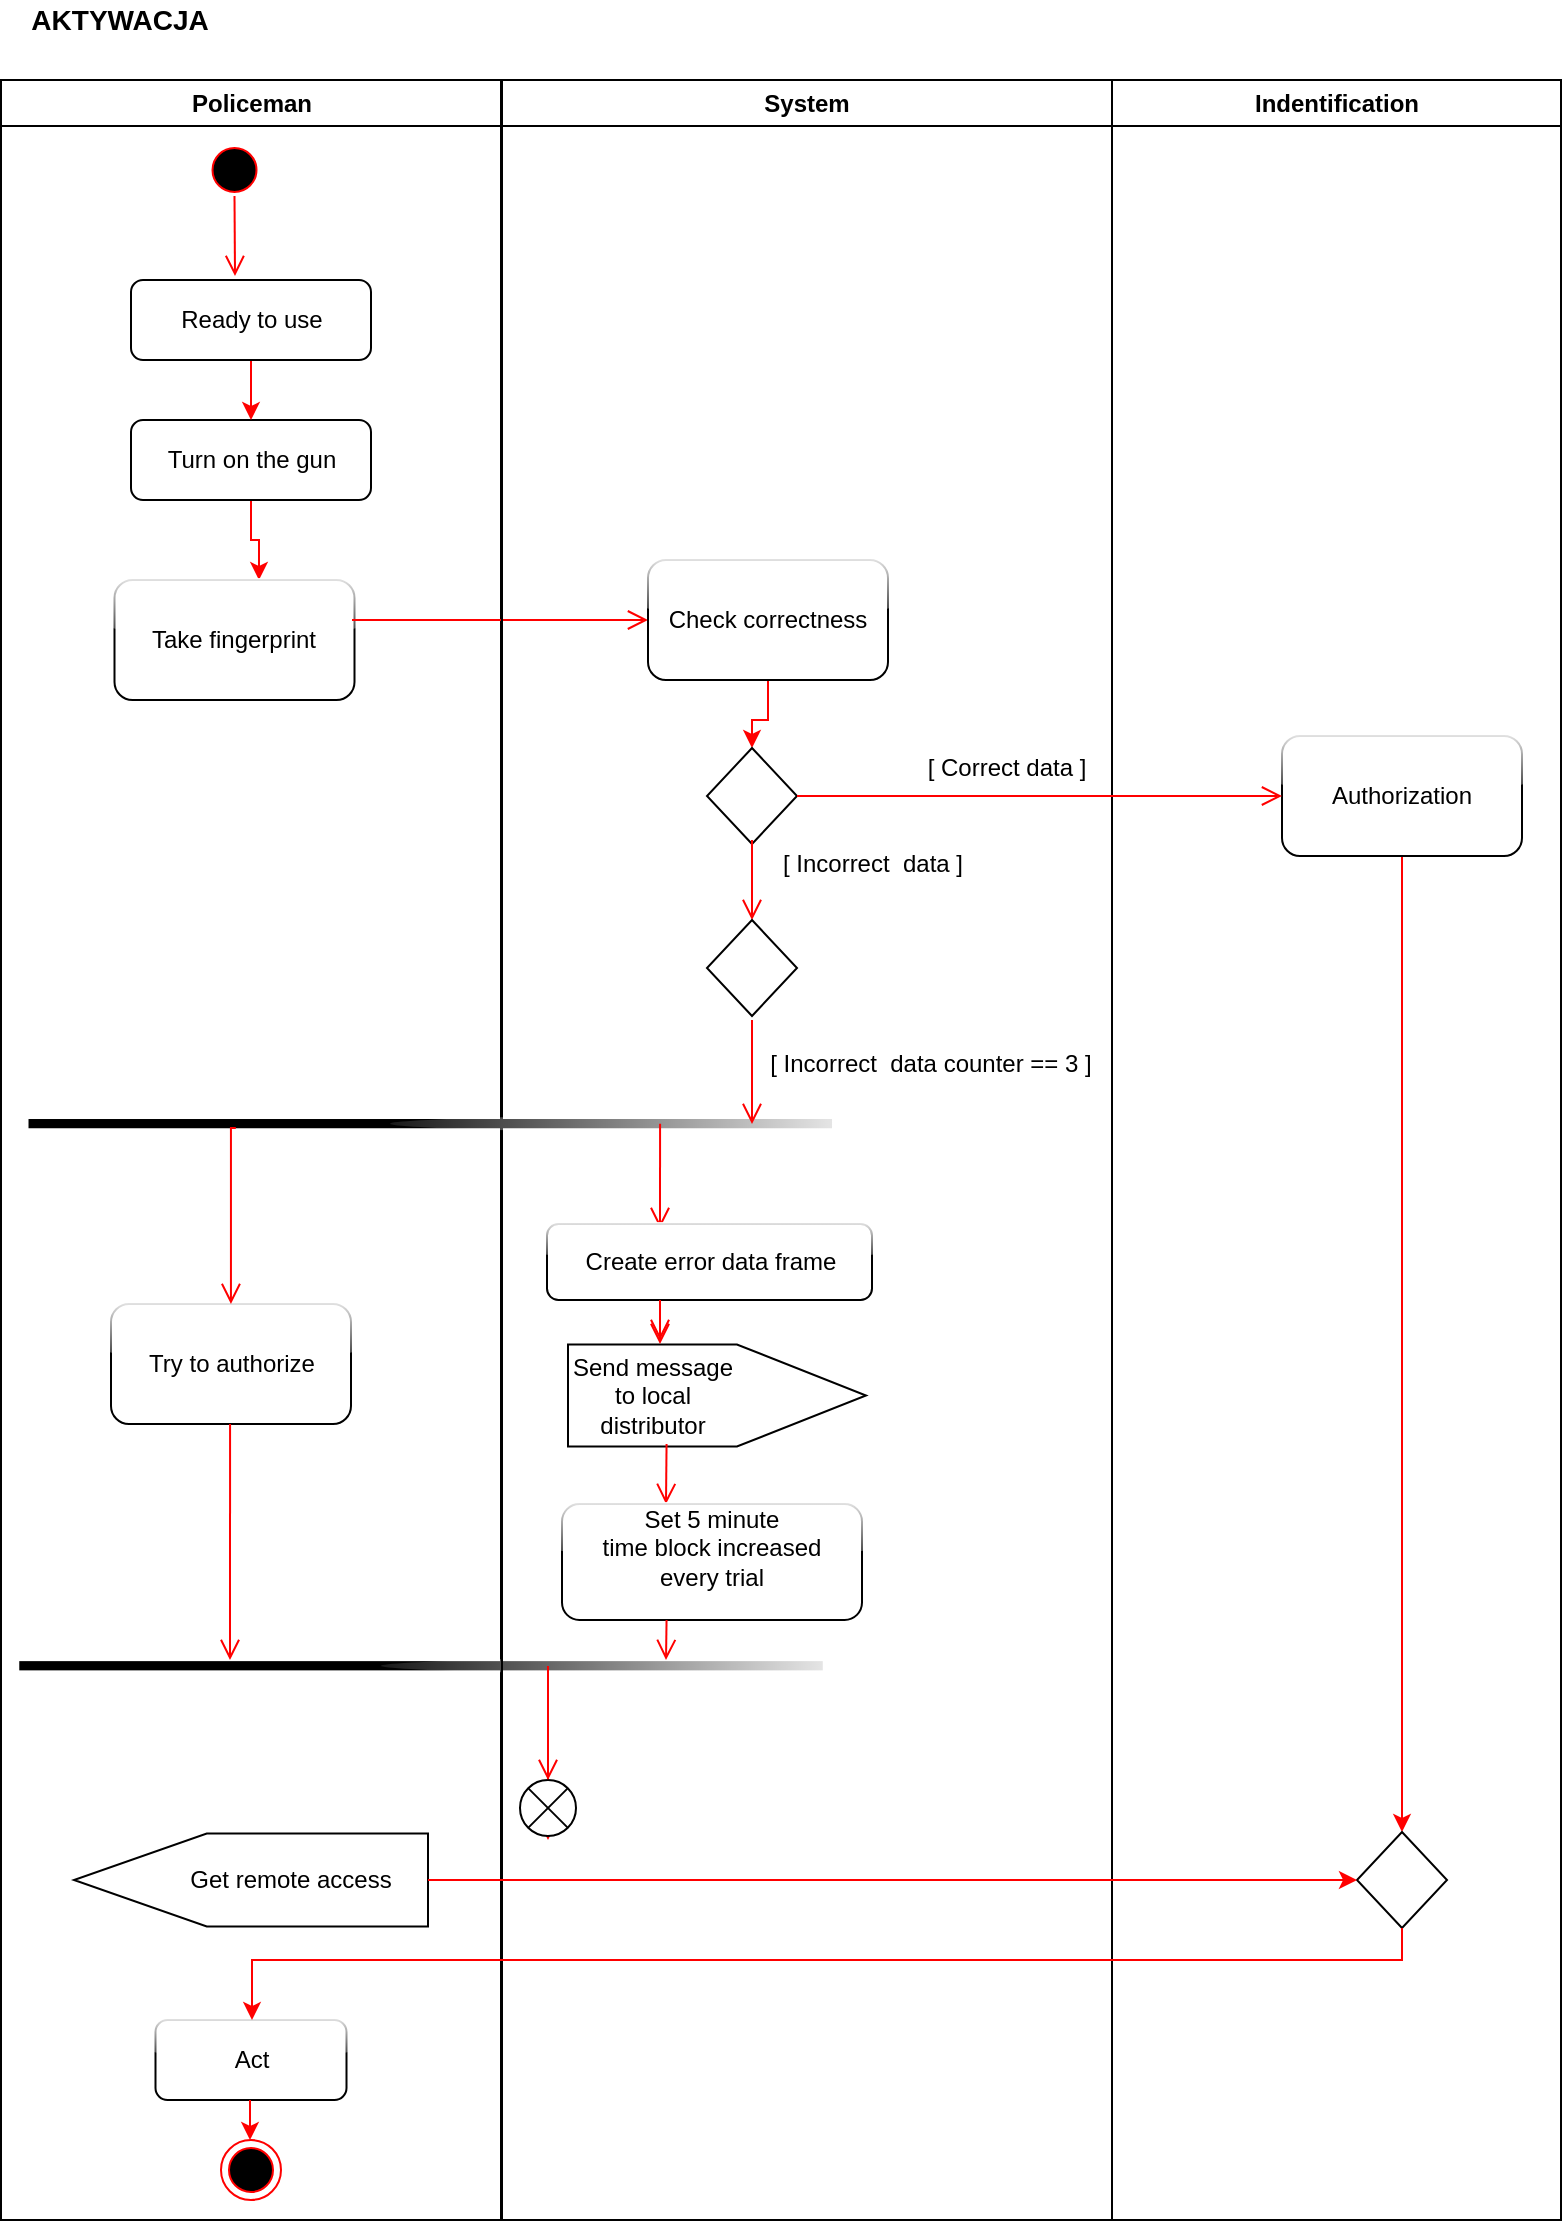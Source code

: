 <mxfile version="13.10.9" type="github">
  <diagram name="Page-1" id="e7e014a7-5840-1c2e-5031-d8a46d1fe8dd">
    <mxGraphModel dx="868" dy="451" grid="1" gridSize="10" guides="1" tooltips="1" connect="1" arrows="1" fold="1" page="1" pageScale="1" pageWidth="827" pageHeight="1169" background="#ffffff" math="0" shadow="0">
      <root>
        <mxCell id="0" />
        <mxCell id="1" parent="0" />
        <mxCell id="2" value="Policeman" style="swimlane;whiteSpace=wrap;" parent="1" vertex="1">
          <mxGeometry x="30.5" y="70" width="250" height="1070" as="geometry" />
        </mxCell>
        <mxCell id="5" value="" style="ellipse;shape=startState;fillColor=#000000;strokeColor=#ff0000;" parent="2" vertex="1">
          <mxGeometry x="101.75" y="30" width="30" height="30" as="geometry" />
        </mxCell>
        <mxCell id="cpGcoPR04KhHqJ3YVmdl-38" style="edgeStyle=orthogonalEdgeStyle;rounded=0;orthogonalLoop=1;jettySize=auto;html=1;entryX=0.602;entryY=0;entryDx=0;entryDy=0;entryPerimeter=0;strokeColor=#FF0000;" edge="1" parent="2" source="nm8uezcnsHm4D2PlBoK7-41" target="nm8uezcnsHm4D2PlBoK7-46">
          <mxGeometry relative="1" as="geometry" />
        </mxCell>
        <mxCell id="nm8uezcnsHm4D2PlBoK7-41" value="Turn on the gun" style="rounded=1;whiteSpace=wrap;html=1;" parent="2" vertex="1">
          <mxGeometry x="65" y="170" width="120" height="40" as="geometry" />
        </mxCell>
        <mxCell id="nm8uezcnsHm4D2PlBoK7-46" value="Take fingerprint" style="rounded=1;whiteSpace=wrap;html=1;glass=1;" parent="2" vertex="1">
          <mxGeometry x="56.75" y="250" width="120" height="60" as="geometry" />
        </mxCell>
        <mxCell id="nm8uezcnsHm4D2PlBoK7-48" value="" style="edgeStyle=elbowEdgeStyle;elbow=horizontal;verticalAlign=bottom;endArrow=open;endSize=8;strokeColor=#FF0000;endFill=1;rounded=0;entryX=0;entryY=0.5;entryDx=0;entryDy=0;" parent="2" target="nm8uezcnsHm4D2PlBoK7-47" edge="1">
          <mxGeometry x="-4" y="83.5" as="geometry">
            <mxPoint x="275.5" y="241.5" as="targetPoint" />
            <mxPoint x="175.5" y="270" as="sourcePoint" />
            <Array as="points">
              <mxPoint x="280" y="270" />
            </Array>
          </mxGeometry>
        </mxCell>
        <mxCell id="nm8uezcnsHm4D2PlBoK7-86" value="Try to authorize" style="rounded=1;whiteSpace=wrap;html=1;glass=1;fillColor=#FFFFFF;" parent="2" vertex="1">
          <mxGeometry x="55" y="612" width="120" height="60" as="geometry" />
        </mxCell>
        <mxCell id="nm8uezcnsHm4D2PlBoK7-74" value="" style="html=1;points=[];perimeter=orthogonalPerimeter;strokeColor=none;glass=1;rotation=90;fillColor=#000000;" parent="2" vertex="1">
          <mxGeometry x="207.7" y="592" width="4.62" height="401.75" as="geometry" />
        </mxCell>
        <mxCell id="nm8uezcnsHm4D2PlBoK7-97" value="" style="edgeStyle=elbowEdgeStyle;elbow=horizontal;verticalAlign=bottom;endArrow=open;endSize=8;strokeColor=#FF0000;endFill=1;rounded=0;exitX=0.5;exitY=0.214;exitDx=0;exitDy=0;exitPerimeter=0;entryX=-0.122;entryY=0.738;entryDx=0;entryDy=0;entryPerimeter=0;" parent="2" target="nm8uezcnsHm4D2PlBoK7-74" edge="1">
          <mxGeometry x="-62" y="426.18" as="geometry">
            <mxPoint x="114.5" y="760" as="targetPoint" />
            <mxPoint x="114.53" y="671.995" as="sourcePoint" />
          </mxGeometry>
        </mxCell>
        <mxCell id="38" value="" style="ellipse;shape=endState;fillColor=#000000;strokeColor=#ff0000" parent="2" vertex="1">
          <mxGeometry x="110" y="1030" width="30" height="30" as="geometry" />
        </mxCell>
        <mxCell id="nm8uezcnsHm4D2PlBoK7-104" value="" style="shape=offPageConnector;whiteSpace=wrap;html=1;glass=1;fillColor=#FFFFFF;rotation=90;" parent="2" vertex="1">
          <mxGeometry x="101.75" y="811.5" width="46.5" height="177" as="geometry" />
        </mxCell>
        <mxCell id="nm8uezcnsHm4D2PlBoK7-105" value="Get remote access" style="text;html=1;strokeColor=none;fillColor=none;align=center;verticalAlign=middle;whiteSpace=wrap;rounded=0;glass=1;" parent="2" vertex="1">
          <mxGeometry x="77.82" y="890" width="134.5" height="20" as="geometry" />
        </mxCell>
        <mxCell id="nm8uezcnsHm4D2PlBoK7-110" value="Act" style="rounded=1;whiteSpace=wrap;html=1;glass=1;fillColor=#FFFFFF;" parent="2" vertex="1">
          <mxGeometry x="77.25" y="970" width="95.5" height="40" as="geometry" />
        </mxCell>
        <mxCell id="nm8uezcnsHm4D2PlBoK7-111" value="" style="endArrow=classic;html=1;strokeColor=#FF0000;" parent="2" edge="1">
          <mxGeometry width="50" height="50" relative="1" as="geometry">
            <mxPoint x="124.5" y="1010" as="sourcePoint" />
            <mxPoint x="124.5" y="1030" as="targetPoint" />
          </mxGeometry>
        </mxCell>
        <mxCell id="cpGcoPR04KhHqJ3YVmdl-40" style="edgeStyle=orthogonalEdgeStyle;rounded=0;orthogonalLoop=1;jettySize=auto;html=1;strokeColor=#FF0000;" edge="1" parent="2" source="cpGcoPR04KhHqJ3YVmdl-39" target="nm8uezcnsHm4D2PlBoK7-41">
          <mxGeometry relative="1" as="geometry" />
        </mxCell>
        <mxCell id="cpGcoPR04KhHqJ3YVmdl-39" value="Ready to use" style="rounded=1;whiteSpace=wrap;html=1;" vertex="1" parent="2">
          <mxGeometry x="65" y="100" width="120" height="40" as="geometry" />
        </mxCell>
        <mxCell id="3" value="System" style="swimlane;whiteSpace=wrap" parent="1" vertex="1">
          <mxGeometry x="281" y="70" width="305" height="1070" as="geometry" />
        </mxCell>
        <mxCell id="nm8uezcnsHm4D2PlBoK7-114" style="edgeStyle=orthogonalEdgeStyle;rounded=0;orthogonalLoop=1;jettySize=auto;html=1;strokeColor=#FF0000;" parent="3" source="nm8uezcnsHm4D2PlBoK7-47" target="nm8uezcnsHm4D2PlBoK7-50" edge="1">
          <mxGeometry relative="1" as="geometry" />
        </mxCell>
        <mxCell id="nm8uezcnsHm4D2PlBoK7-47" value="Check correctness" style="rounded=1;whiteSpace=wrap;html=1;glass=1;" parent="3" vertex="1">
          <mxGeometry x="73" y="240" width="120" height="60" as="geometry" />
        </mxCell>
        <mxCell id="nm8uezcnsHm4D2PlBoK7-50" value="" style="rhombus;whiteSpace=wrap;html=1;glass=1;" parent="3" vertex="1">
          <mxGeometry x="102.5" y="334" width="45" height="48" as="geometry" />
        </mxCell>
        <mxCell id="nm8uezcnsHm4D2PlBoK7-53" value="" style="edgeStyle=elbowEdgeStyle;elbow=horizontal;verticalAlign=bottom;endArrow=open;endSize=8;strokeColor=#FF0000;endFill=1;rounded=0;entryX=0.5;entryY=0;entryDx=0;entryDy=0;" parent="3" target="nm8uezcnsHm4D2PlBoK7-70" edge="1">
          <mxGeometry x="-664.5" y="-54" as="geometry">
            <mxPoint x="125" y="400" as="targetPoint" />
            <mxPoint x="125" y="380" as="sourcePoint" />
          </mxGeometry>
        </mxCell>
        <mxCell id="nm8uezcnsHm4D2PlBoK7-54" value="[ Correct data ]" style="text;html=1;strokeColor=none;fillColor=none;align=center;verticalAlign=middle;whiteSpace=wrap;rounded=0;glass=1;" parent="3" vertex="1">
          <mxGeometry x="200" y="334" width="105" height="20" as="geometry" />
        </mxCell>
        <mxCell id="nm8uezcnsHm4D2PlBoK7-69" value="[ Incorrect&amp;nbsp; data ]" style="text;html=1;strokeColor=none;fillColor=none;align=center;verticalAlign=middle;whiteSpace=wrap;rounded=0;glass=1;" parent="3" vertex="1">
          <mxGeometry x="133" y="382" width="105" height="20" as="geometry" />
        </mxCell>
        <mxCell id="nm8uezcnsHm4D2PlBoK7-70" value="" style="rhombus;whiteSpace=wrap;html=1;glass=1;" parent="3" vertex="1">
          <mxGeometry x="102.5" y="420" width="45" height="48" as="geometry" />
        </mxCell>
        <mxCell id="nm8uezcnsHm4D2PlBoK7-71" value="" style="html=1;points=[];perimeter=orthogonalPerimeter;strokeColor=none;glass=1;rotation=90;fillColor=#000000;" parent="3" vertex="1">
          <mxGeometry x="-38.18" y="320.94" width="4.62" height="401.75" as="geometry" />
        </mxCell>
        <mxCell id="nm8uezcnsHm4D2PlBoK7-72" value="" style="edgeStyle=elbowEdgeStyle;elbow=horizontal;verticalAlign=bottom;endArrow=open;endSize=8;strokeColor=#FF0000;endFill=1;rounded=0;" parent="3" edge="1">
          <mxGeometry x="-1049" y="-80" as="geometry">
            <mxPoint x="125" y="522" as="targetPoint" />
            <mxPoint x="125" y="470" as="sourcePoint" />
          </mxGeometry>
        </mxCell>
        <mxCell id="nm8uezcnsHm4D2PlBoK7-75" value="" style="shape=offPageConnector;whiteSpace=wrap;html=1;glass=1;fillColor=#FFFFFF;rotation=-90;size=0.433;" parent="3" vertex="1">
          <mxGeometry x="82" y="583.25" width="51" height="149" as="geometry" />
        </mxCell>
        <mxCell id="nm8uezcnsHm4D2PlBoK7-76" value="[ Incorrect&amp;nbsp; data counter == 3 ]" style="text;html=1;strokeColor=none;fillColor=none;align=center;verticalAlign=middle;whiteSpace=wrap;rounded=0;glass=1;" parent="3" vertex="1">
          <mxGeometry x="129" y="482" width="171" height="20" as="geometry" />
        </mxCell>
        <mxCell id="nm8uezcnsHm4D2PlBoK7-81" value="" style="edgeStyle=elbowEdgeStyle;elbow=horizontal;verticalAlign=bottom;endArrow=open;endSize=8;strokeColor=#FF0000;endFill=1;rounded=0;exitX=0.5;exitY=0.214;exitDx=0;exitDy=0;exitPerimeter=0;entryX=0.348;entryY=0.053;entryDx=0;entryDy=0;entryPerimeter=0;" parent="3" source="nm8uezcnsHm4D2PlBoK7-71" target="nm8uezcnsHm4D2PlBoK7-84" edge="1">
          <mxGeometry x="183.5" y="404" as="geometry">
            <mxPoint x="79" y="562" as="targetPoint" />
            <mxPoint x="119" y="542" as="sourcePoint" />
          </mxGeometry>
        </mxCell>
        <mxCell id="nm8uezcnsHm4D2PlBoK7-83" value="" style="edgeStyle=elbowEdgeStyle;elbow=horizontal;verticalAlign=bottom;endArrow=open;endSize=8;strokeColor=#FF0000;endFill=1;rounded=0;" parent="3" edge="1">
          <mxGeometry x="-97.5" y="356.18" as="geometry">
            <mxPoint x="79" y="632" as="targetPoint" />
            <mxPoint x="79" y="592" as="sourcePoint" />
          </mxGeometry>
        </mxCell>
        <mxCell id="nm8uezcnsHm4D2PlBoK7-84" value="Create error data frame" style="rounded=1;whiteSpace=wrap;html=1;glass=1;fillColor=#FFFFFF;" parent="3" vertex="1">
          <mxGeometry x="22.5" y="572" width="162.5" height="38" as="geometry" />
        </mxCell>
        <mxCell id="nm8uezcnsHm4D2PlBoK7-85" value="Send message to local distributor" style="text;html=1;strokeColor=none;fillColor=none;align=center;verticalAlign=middle;whiteSpace=wrap;rounded=0;glass=1;" parent="3" vertex="1">
          <mxGeometry x="27.5" y="647.75" width="95" height="20" as="geometry" />
        </mxCell>
        <mxCell id="nm8uezcnsHm4D2PlBoK7-87" value="" style="edgeStyle=elbowEdgeStyle;elbow=horizontal;verticalAlign=bottom;endArrow=open;endSize=8;strokeColor=#FF0000;endFill=1;rounded=0;exitX=0.5;exitY=0.214;exitDx=0;exitDy=0;exitPerimeter=0;" parent="3" edge="1">
          <mxGeometry x="-94.25" y="436.18" as="geometry">
            <mxPoint x="82" y="712" as="targetPoint" />
            <mxPoint x="82.28" y="681.995" as="sourcePoint" />
          </mxGeometry>
        </mxCell>
        <mxCell id="nm8uezcnsHm4D2PlBoK7-94" value="&lt;div&gt;Set 5 minute&lt;/div&gt;&lt;div&gt;time block increased &lt;br&gt;&lt;/div&gt;&lt;div&gt;every trial&lt;br&gt;&lt;/div&gt;&lt;div&gt;&lt;br&gt;&lt;/div&gt;" style="rounded=1;whiteSpace=wrap;html=1;glass=1;fillColor=#FFFFFF;" parent="3" vertex="1">
          <mxGeometry x="30" y="712" width="150" height="58" as="geometry" />
        </mxCell>
        <mxCell id="nm8uezcnsHm4D2PlBoK7-98" value="" style="edgeStyle=elbowEdgeStyle;elbow=horizontal;verticalAlign=bottom;endArrow=open;endSize=8;strokeColor=#FF0000;endFill=1;rounded=0;exitX=0.5;exitY=0.214;exitDx=0;exitDy=0;exitPerimeter=0;" parent="3" edge="1">
          <mxGeometry x="-375.25" y="396.18" as="geometry">
            <mxPoint x="82" y="790" as="targetPoint" />
            <mxPoint x="82.28" y="769.995" as="sourcePoint" />
          </mxGeometry>
        </mxCell>
        <mxCell id="4" value="Indentification" style="swimlane;whiteSpace=wrap" parent="1" vertex="1">
          <mxGeometry x="586" y="70" width="224.5" height="1070" as="geometry" />
        </mxCell>
        <mxCell id="nm8uezcnsHm4D2PlBoK7-113" style="edgeStyle=orthogonalEdgeStyle;rounded=0;orthogonalLoop=1;jettySize=auto;html=1;strokeColor=#FF0000;" parent="4" source="nm8uezcnsHm4D2PlBoK7-52" target="nm8uezcnsHm4D2PlBoK7-106" edge="1">
          <mxGeometry relative="1" as="geometry" />
        </mxCell>
        <mxCell id="nm8uezcnsHm4D2PlBoK7-52" value="Authorization" style="rounded=1;whiteSpace=wrap;html=1;glass=1;" parent="4" vertex="1">
          <mxGeometry x="85" y="328" width="120" height="60" as="geometry" />
        </mxCell>
        <mxCell id="nm8uezcnsHm4D2PlBoK7-106" value="" style="rhombus;whiteSpace=wrap;html=1;glass=1;" parent="4" vertex="1">
          <mxGeometry x="122.5" y="876" width="45" height="48" as="geometry" />
        </mxCell>
        <mxCell id="nm8uezcnsHm4D2PlBoK7-44" value="&lt;b&gt;&lt;font style=&quot;font-size: 14px&quot;&gt;AKTYWACJA&lt;/font&gt;&lt;/b&gt;" style="text;html=1;strokeColor=none;fillColor=none;align=center;verticalAlign=middle;whiteSpace=wrap;rounded=0;glass=1;" parent="1" vertex="1">
          <mxGeometry x="70" y="30" width="40" height="20" as="geometry" />
        </mxCell>
        <mxCell id="nm8uezcnsHm4D2PlBoK7-51" value="" style="edgeStyle=elbowEdgeStyle;elbow=horizontal;verticalAlign=bottom;endArrow=open;endSize=8;strokeColor=#FF0000;endFill=1;rounded=0;entryX=0;entryY=0.5;entryDx=0;entryDy=0;exitX=1;exitY=0.5;exitDx=0;exitDy=0;" parent="1" source="nm8uezcnsHm4D2PlBoK7-50" target="nm8uezcnsHm4D2PlBoK7-52" edge="1">
          <mxGeometry x="147.5" y="23.5" as="geometry">
            <mxPoint x="661.5" y="310" as="targetPoint" />
            <mxPoint x="491.5" y="309.5" as="sourcePoint" />
            <Array as="points">
              <mxPoint x="596" y="400" />
            </Array>
          </mxGeometry>
        </mxCell>
        <mxCell id="nm8uezcnsHm4D2PlBoK7-80" value="" style="edgeStyle=elbowEdgeStyle;elbow=horizontal;verticalAlign=bottom;endArrow=open;endSize=8;strokeColor=#FF0000;endFill=1;rounded=0" parent="1" edge="1">
          <mxGeometry x="101.75" y="-30" as="geometry">
            <mxPoint x="147.75" y="168" as="targetPoint" />
            <mxPoint x="147.25" y="128" as="sourcePoint" />
          </mxGeometry>
        </mxCell>
        <mxCell id="nm8uezcnsHm4D2PlBoK7-92" value="" style="edgeStyle=elbowEdgeStyle;elbow=horizontal;verticalAlign=bottom;endArrow=open;endSize=8;strokeColor=#FF0000;endFill=1;rounded=0;" parent="1" edge="1">
          <mxGeometry x="-97.5" y="296.18" as="geometry">
            <mxPoint x="360" y="700" as="targetPoint" />
            <mxPoint x="360" y="680" as="sourcePoint" />
          </mxGeometry>
        </mxCell>
        <mxCell id="nm8uezcnsHm4D2PlBoK7-101" value="" style="edgeStyle=elbowEdgeStyle;elbow=horizontal;verticalAlign=bottom;endArrow=open;endSize=8;strokeColor=#FF0000;endFill=1;rounded=0;" parent="1" source="nm8uezcnsHm4D2PlBoK7-100" edge="1">
          <mxGeometry x="-154.03" y="503.99" as="geometry">
            <mxPoint x="304" y="950" as="targetPoint" />
            <mxPoint x="304" y="863" as="sourcePoint" />
            <Array as="points">
              <mxPoint x="304" y="863" />
            </Array>
          </mxGeometry>
        </mxCell>
        <mxCell id="nm8uezcnsHm4D2PlBoK7-100" value="" style="shape=sumEllipse;perimeter=ellipsePerimeter;whiteSpace=wrap;html=1;backgroundOutline=1;glass=1;fillColor=#FFFFFF;" parent="1" vertex="1">
          <mxGeometry x="290" y="920" width="28" height="28" as="geometry" />
        </mxCell>
        <mxCell id="nm8uezcnsHm4D2PlBoK7-103" value="" style="edgeStyle=elbowEdgeStyle;elbow=horizontal;verticalAlign=bottom;endArrow=open;endSize=8;strokeColor=#FF0000;endFill=1;rounded=0;" parent="1" target="nm8uezcnsHm4D2PlBoK7-100" edge="1">
          <mxGeometry x="-154.03" y="503.99" as="geometry">
            <mxPoint x="304" y="950" as="targetPoint" />
            <mxPoint x="304" y="863" as="sourcePoint" />
            <Array as="points" />
          </mxGeometry>
        </mxCell>
        <mxCell id="nm8uezcnsHm4D2PlBoK7-96" value="" style="edgeStyle=elbowEdgeStyle;elbow=horizontal;verticalAlign=bottom;endArrow=open;endSize=8;strokeColor=#FF0000;endFill=1;rounded=0;exitX=0.973;exitY=0.742;exitDx=0;exitDy=0;exitPerimeter=0;entryX=0.5;entryY=0;entryDx=0;entryDy=0;" parent="1" source="nm8uezcnsHm4D2PlBoK7-71" target="nm8uezcnsHm4D2PlBoK7-86" edge="1">
          <mxGeometry x="-31.53" y="324.18" as="geometry">
            <mxPoint x="145.97" y="628.18" as="targetPoint" />
            <mxPoint x="145.0" y="569.995" as="sourcePoint" />
            <Array as="points">
              <mxPoint x="145.47" y="548.18" />
            </Array>
          </mxGeometry>
        </mxCell>
        <mxCell id="nm8uezcnsHm4D2PlBoK7-109" style="edgeStyle=orthogonalEdgeStyle;rounded=0;orthogonalLoop=1;jettySize=auto;html=1;exitX=0.5;exitY=0;exitDx=0;exitDy=0;strokeColor=#FF0000;" parent="1" source="nm8uezcnsHm4D2PlBoK7-104" target="nm8uezcnsHm4D2PlBoK7-106" edge="1">
          <mxGeometry relative="1" as="geometry" />
        </mxCell>
        <mxCell id="nm8uezcnsHm4D2PlBoK7-115" style="edgeStyle=orthogonalEdgeStyle;rounded=0;orthogonalLoop=1;jettySize=auto;html=1;strokeColor=#FF0000;" parent="1" source="nm8uezcnsHm4D2PlBoK7-106" target="nm8uezcnsHm4D2PlBoK7-110" edge="1">
          <mxGeometry relative="1" as="geometry">
            <Array as="points">
              <mxPoint x="731" y="1010" />
              <mxPoint x="156" y="1010" />
            </Array>
          </mxGeometry>
        </mxCell>
      </root>
    </mxGraphModel>
  </diagram>
</mxfile>
